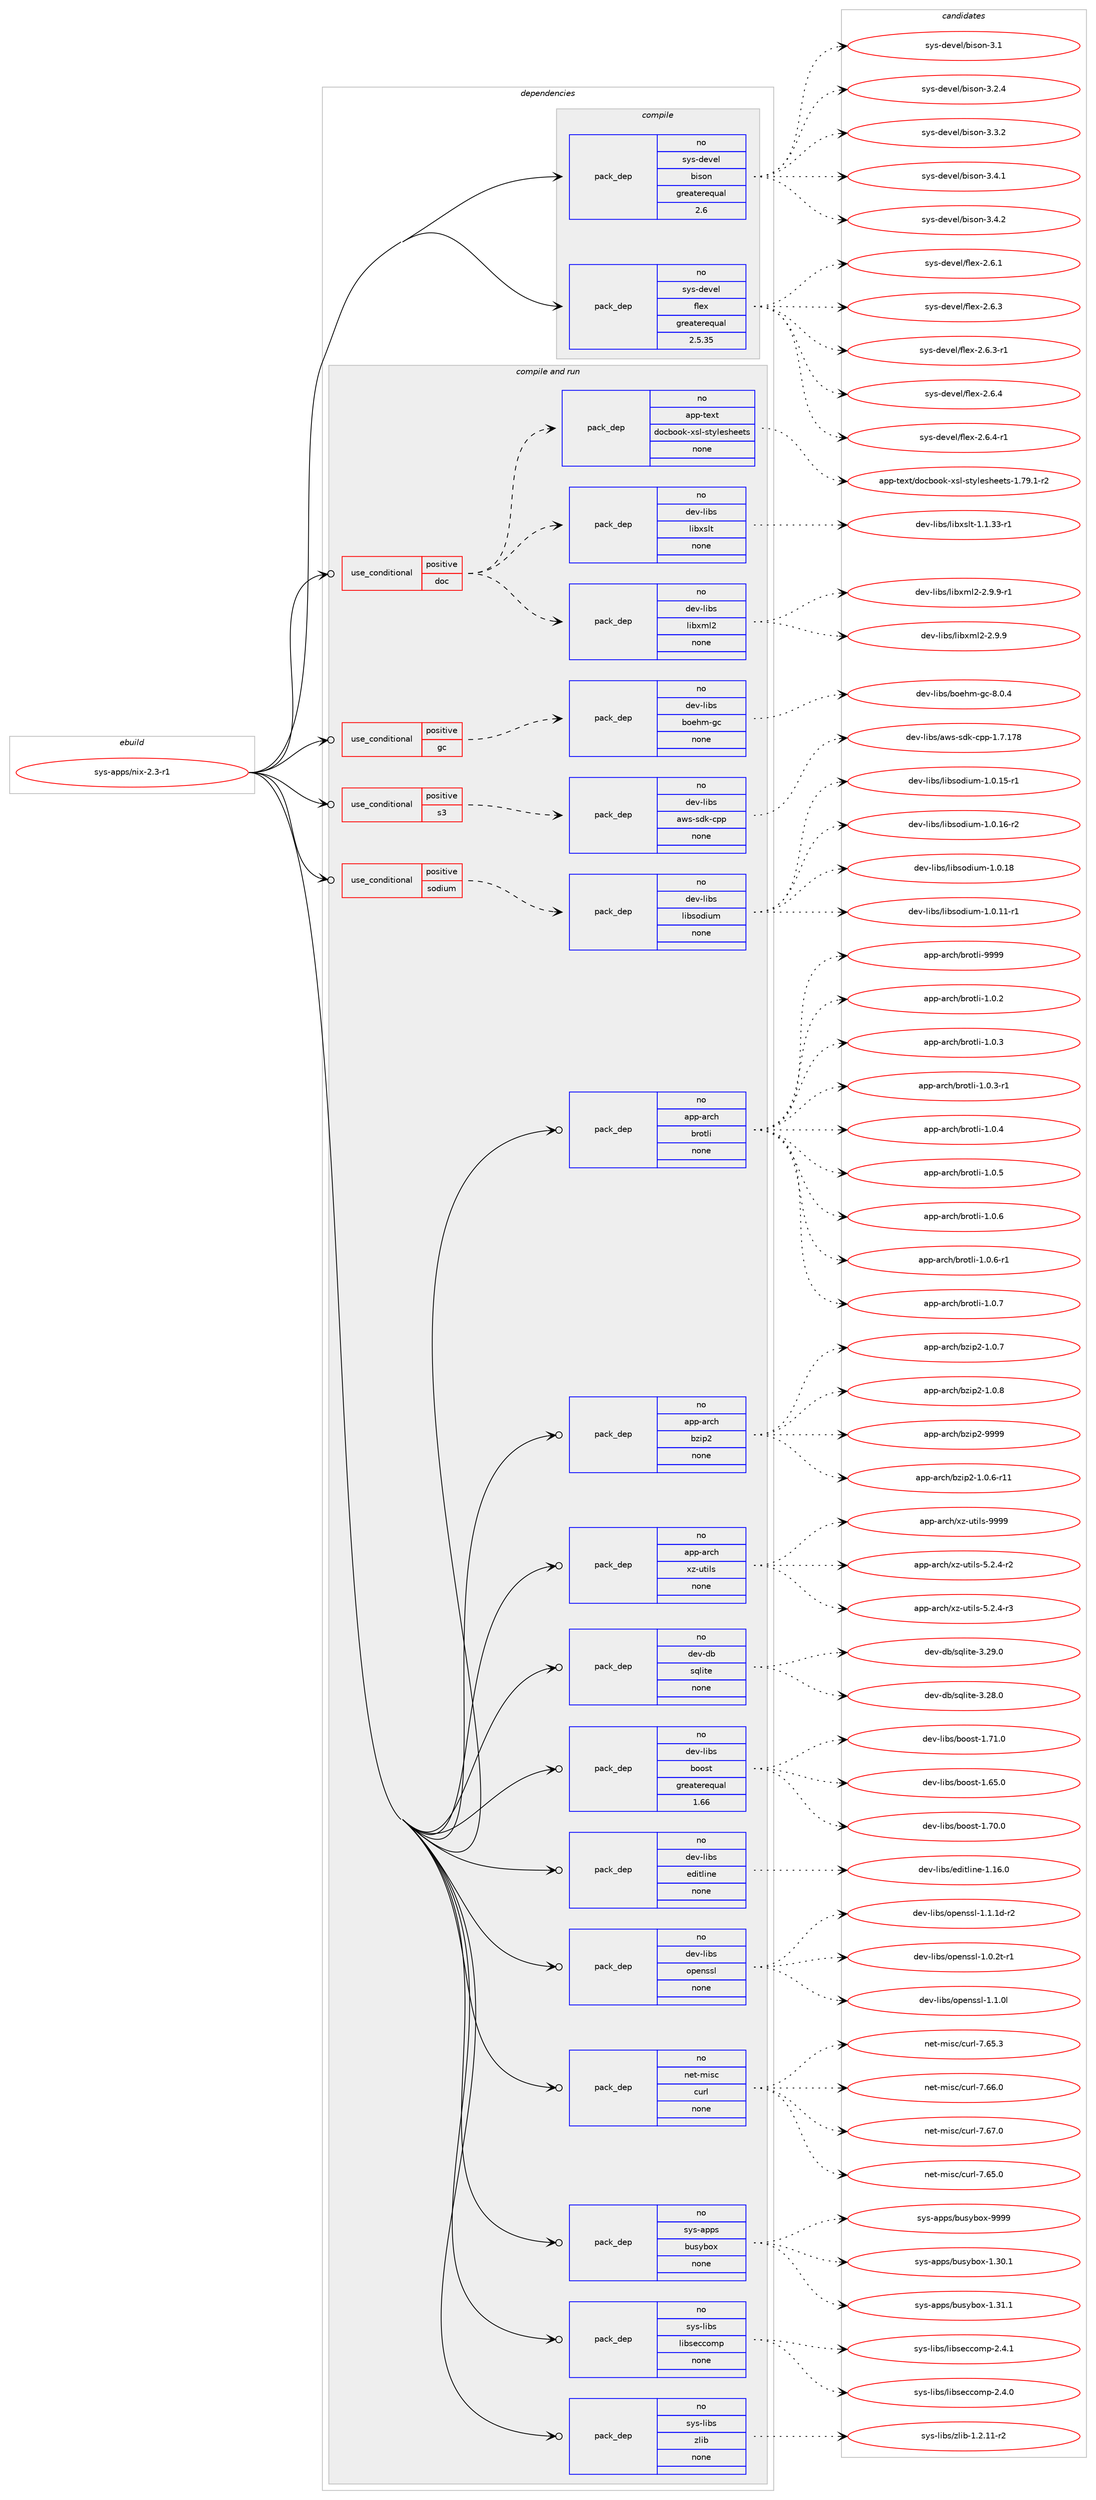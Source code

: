 digraph prolog {

# *************
# Graph options
# *************

newrank=true;
concentrate=true;
compound=true;
graph [rankdir=LR,fontname=Helvetica,fontsize=10,ranksep=1.5];#, ranksep=2.5, nodesep=0.2];
edge  [arrowhead=vee];
node  [fontname=Helvetica,fontsize=10];

# **********
# The ebuild
# **********

subgraph cluster_leftcol {
color=gray;
rank=same;
label=<<i>ebuild</i>>;
id [label="sys-apps/nix-2.3-r1", color=red, width=4, href="../sys-apps/nix-2.3-r1.svg"];
}

# ****************
# The dependencies
# ****************

subgraph cluster_midcol {
color=gray;
label=<<i>dependencies</i>>;
subgraph cluster_compile {
fillcolor="#eeeeee";
style=filled;
label=<<i>compile</i>>;
subgraph pack650078 {
dependency876533 [label=<<TABLE BORDER="0" CELLBORDER="1" CELLSPACING="0" CELLPADDING="4" WIDTH="220"><TR><TD ROWSPAN="6" CELLPADDING="30">pack_dep</TD></TR><TR><TD WIDTH="110">no</TD></TR><TR><TD>sys-devel</TD></TR><TR><TD>bison</TD></TR><TR><TD>greaterequal</TD></TR><TR><TD>2.6</TD></TR></TABLE>>, shape=none, color=blue];
}
id:e -> dependency876533:w [weight=20,style="solid",arrowhead="vee"];
subgraph pack650079 {
dependency876534 [label=<<TABLE BORDER="0" CELLBORDER="1" CELLSPACING="0" CELLPADDING="4" WIDTH="220"><TR><TD ROWSPAN="6" CELLPADDING="30">pack_dep</TD></TR><TR><TD WIDTH="110">no</TD></TR><TR><TD>sys-devel</TD></TR><TR><TD>flex</TD></TR><TR><TD>greaterequal</TD></TR><TR><TD>2.5.35</TD></TR></TABLE>>, shape=none, color=blue];
}
id:e -> dependency876534:w [weight=20,style="solid",arrowhead="vee"];
}
subgraph cluster_compileandrun {
fillcolor="#eeeeee";
style=filled;
label=<<i>compile and run</i>>;
subgraph cond211091 {
dependency876535 [label=<<TABLE BORDER="0" CELLBORDER="1" CELLSPACING="0" CELLPADDING="4"><TR><TD ROWSPAN="3" CELLPADDING="10">use_conditional</TD></TR><TR><TD>positive</TD></TR><TR><TD>doc</TD></TR></TABLE>>, shape=none, color=red];
subgraph pack650080 {
dependency876536 [label=<<TABLE BORDER="0" CELLBORDER="1" CELLSPACING="0" CELLPADDING="4" WIDTH="220"><TR><TD ROWSPAN="6" CELLPADDING="30">pack_dep</TD></TR><TR><TD WIDTH="110">no</TD></TR><TR><TD>dev-libs</TD></TR><TR><TD>libxml2</TD></TR><TR><TD>none</TD></TR><TR><TD></TD></TR></TABLE>>, shape=none, color=blue];
}
dependency876535:e -> dependency876536:w [weight=20,style="dashed",arrowhead="vee"];
subgraph pack650081 {
dependency876537 [label=<<TABLE BORDER="0" CELLBORDER="1" CELLSPACING="0" CELLPADDING="4" WIDTH="220"><TR><TD ROWSPAN="6" CELLPADDING="30">pack_dep</TD></TR><TR><TD WIDTH="110">no</TD></TR><TR><TD>dev-libs</TD></TR><TR><TD>libxslt</TD></TR><TR><TD>none</TD></TR><TR><TD></TD></TR></TABLE>>, shape=none, color=blue];
}
dependency876535:e -> dependency876537:w [weight=20,style="dashed",arrowhead="vee"];
subgraph pack650082 {
dependency876538 [label=<<TABLE BORDER="0" CELLBORDER="1" CELLSPACING="0" CELLPADDING="4" WIDTH="220"><TR><TD ROWSPAN="6" CELLPADDING="30">pack_dep</TD></TR><TR><TD WIDTH="110">no</TD></TR><TR><TD>app-text</TD></TR><TR><TD>docbook-xsl-stylesheets</TD></TR><TR><TD>none</TD></TR><TR><TD></TD></TR></TABLE>>, shape=none, color=blue];
}
dependency876535:e -> dependency876538:w [weight=20,style="dashed",arrowhead="vee"];
}
id:e -> dependency876535:w [weight=20,style="solid",arrowhead="odotvee"];
subgraph cond211092 {
dependency876539 [label=<<TABLE BORDER="0" CELLBORDER="1" CELLSPACING="0" CELLPADDING="4"><TR><TD ROWSPAN="3" CELLPADDING="10">use_conditional</TD></TR><TR><TD>positive</TD></TR><TR><TD>gc</TD></TR></TABLE>>, shape=none, color=red];
subgraph pack650083 {
dependency876540 [label=<<TABLE BORDER="0" CELLBORDER="1" CELLSPACING="0" CELLPADDING="4" WIDTH="220"><TR><TD ROWSPAN="6" CELLPADDING="30">pack_dep</TD></TR><TR><TD WIDTH="110">no</TD></TR><TR><TD>dev-libs</TD></TR><TR><TD>boehm-gc</TD></TR><TR><TD>none</TD></TR><TR><TD></TD></TR></TABLE>>, shape=none, color=blue];
}
dependency876539:e -> dependency876540:w [weight=20,style="dashed",arrowhead="vee"];
}
id:e -> dependency876539:w [weight=20,style="solid",arrowhead="odotvee"];
subgraph cond211093 {
dependency876541 [label=<<TABLE BORDER="0" CELLBORDER="1" CELLSPACING="0" CELLPADDING="4"><TR><TD ROWSPAN="3" CELLPADDING="10">use_conditional</TD></TR><TR><TD>positive</TD></TR><TR><TD>s3</TD></TR></TABLE>>, shape=none, color=red];
subgraph pack650084 {
dependency876542 [label=<<TABLE BORDER="0" CELLBORDER="1" CELLSPACING="0" CELLPADDING="4" WIDTH="220"><TR><TD ROWSPAN="6" CELLPADDING="30">pack_dep</TD></TR><TR><TD WIDTH="110">no</TD></TR><TR><TD>dev-libs</TD></TR><TR><TD>aws-sdk-cpp</TD></TR><TR><TD>none</TD></TR><TR><TD></TD></TR></TABLE>>, shape=none, color=blue];
}
dependency876541:e -> dependency876542:w [weight=20,style="dashed",arrowhead="vee"];
}
id:e -> dependency876541:w [weight=20,style="solid",arrowhead="odotvee"];
subgraph cond211094 {
dependency876543 [label=<<TABLE BORDER="0" CELLBORDER="1" CELLSPACING="0" CELLPADDING="4"><TR><TD ROWSPAN="3" CELLPADDING="10">use_conditional</TD></TR><TR><TD>positive</TD></TR><TR><TD>sodium</TD></TR></TABLE>>, shape=none, color=red];
subgraph pack650085 {
dependency876544 [label=<<TABLE BORDER="0" CELLBORDER="1" CELLSPACING="0" CELLPADDING="4" WIDTH="220"><TR><TD ROWSPAN="6" CELLPADDING="30">pack_dep</TD></TR><TR><TD WIDTH="110">no</TD></TR><TR><TD>dev-libs</TD></TR><TR><TD>libsodium</TD></TR><TR><TD>none</TD></TR><TR><TD></TD></TR></TABLE>>, shape=none, color=blue];
}
dependency876543:e -> dependency876544:w [weight=20,style="dashed",arrowhead="vee"];
}
id:e -> dependency876543:w [weight=20,style="solid",arrowhead="odotvee"];
subgraph pack650086 {
dependency876545 [label=<<TABLE BORDER="0" CELLBORDER="1" CELLSPACING="0" CELLPADDING="4" WIDTH="220"><TR><TD ROWSPAN="6" CELLPADDING="30">pack_dep</TD></TR><TR><TD WIDTH="110">no</TD></TR><TR><TD>app-arch</TD></TR><TR><TD>brotli</TD></TR><TR><TD>none</TD></TR><TR><TD></TD></TR></TABLE>>, shape=none, color=blue];
}
id:e -> dependency876545:w [weight=20,style="solid",arrowhead="odotvee"];
subgraph pack650087 {
dependency876546 [label=<<TABLE BORDER="0" CELLBORDER="1" CELLSPACING="0" CELLPADDING="4" WIDTH="220"><TR><TD ROWSPAN="6" CELLPADDING="30">pack_dep</TD></TR><TR><TD WIDTH="110">no</TD></TR><TR><TD>app-arch</TD></TR><TR><TD>bzip2</TD></TR><TR><TD>none</TD></TR><TR><TD></TD></TR></TABLE>>, shape=none, color=blue];
}
id:e -> dependency876546:w [weight=20,style="solid",arrowhead="odotvee"];
subgraph pack650088 {
dependency876547 [label=<<TABLE BORDER="0" CELLBORDER="1" CELLSPACING="0" CELLPADDING="4" WIDTH="220"><TR><TD ROWSPAN="6" CELLPADDING="30">pack_dep</TD></TR><TR><TD WIDTH="110">no</TD></TR><TR><TD>app-arch</TD></TR><TR><TD>xz-utils</TD></TR><TR><TD>none</TD></TR><TR><TD></TD></TR></TABLE>>, shape=none, color=blue];
}
id:e -> dependency876547:w [weight=20,style="solid",arrowhead="odotvee"];
subgraph pack650089 {
dependency876548 [label=<<TABLE BORDER="0" CELLBORDER="1" CELLSPACING="0" CELLPADDING="4" WIDTH="220"><TR><TD ROWSPAN="6" CELLPADDING="30">pack_dep</TD></TR><TR><TD WIDTH="110">no</TD></TR><TR><TD>dev-db</TD></TR><TR><TD>sqlite</TD></TR><TR><TD>none</TD></TR><TR><TD></TD></TR></TABLE>>, shape=none, color=blue];
}
id:e -> dependency876548:w [weight=20,style="solid",arrowhead="odotvee"];
subgraph pack650090 {
dependency876549 [label=<<TABLE BORDER="0" CELLBORDER="1" CELLSPACING="0" CELLPADDING="4" WIDTH="220"><TR><TD ROWSPAN="6" CELLPADDING="30">pack_dep</TD></TR><TR><TD WIDTH="110">no</TD></TR><TR><TD>dev-libs</TD></TR><TR><TD>boost</TD></TR><TR><TD>greaterequal</TD></TR><TR><TD>1.66</TD></TR></TABLE>>, shape=none, color=blue];
}
id:e -> dependency876549:w [weight=20,style="solid",arrowhead="odotvee"];
subgraph pack650091 {
dependency876550 [label=<<TABLE BORDER="0" CELLBORDER="1" CELLSPACING="0" CELLPADDING="4" WIDTH="220"><TR><TD ROWSPAN="6" CELLPADDING="30">pack_dep</TD></TR><TR><TD WIDTH="110">no</TD></TR><TR><TD>dev-libs</TD></TR><TR><TD>editline</TD></TR><TR><TD>none</TD></TR><TR><TD></TD></TR></TABLE>>, shape=none, color=blue];
}
id:e -> dependency876550:w [weight=20,style="solid",arrowhead="odotvee"];
subgraph pack650092 {
dependency876551 [label=<<TABLE BORDER="0" CELLBORDER="1" CELLSPACING="0" CELLPADDING="4" WIDTH="220"><TR><TD ROWSPAN="6" CELLPADDING="30">pack_dep</TD></TR><TR><TD WIDTH="110">no</TD></TR><TR><TD>dev-libs</TD></TR><TR><TD>openssl</TD></TR><TR><TD>none</TD></TR><TR><TD></TD></TR></TABLE>>, shape=none, color=blue];
}
id:e -> dependency876551:w [weight=20,style="solid",arrowhead="odotvee"];
subgraph pack650093 {
dependency876552 [label=<<TABLE BORDER="0" CELLBORDER="1" CELLSPACING="0" CELLPADDING="4" WIDTH="220"><TR><TD ROWSPAN="6" CELLPADDING="30">pack_dep</TD></TR><TR><TD WIDTH="110">no</TD></TR><TR><TD>net-misc</TD></TR><TR><TD>curl</TD></TR><TR><TD>none</TD></TR><TR><TD></TD></TR></TABLE>>, shape=none, color=blue];
}
id:e -> dependency876552:w [weight=20,style="solid",arrowhead="odotvee"];
subgraph pack650094 {
dependency876553 [label=<<TABLE BORDER="0" CELLBORDER="1" CELLSPACING="0" CELLPADDING="4" WIDTH="220"><TR><TD ROWSPAN="6" CELLPADDING="30">pack_dep</TD></TR><TR><TD WIDTH="110">no</TD></TR><TR><TD>sys-apps</TD></TR><TR><TD>busybox</TD></TR><TR><TD>none</TD></TR><TR><TD></TD></TR></TABLE>>, shape=none, color=blue];
}
id:e -> dependency876553:w [weight=20,style="solid",arrowhead="odotvee"];
subgraph pack650095 {
dependency876554 [label=<<TABLE BORDER="0" CELLBORDER="1" CELLSPACING="0" CELLPADDING="4" WIDTH="220"><TR><TD ROWSPAN="6" CELLPADDING="30">pack_dep</TD></TR><TR><TD WIDTH="110">no</TD></TR><TR><TD>sys-libs</TD></TR><TR><TD>libseccomp</TD></TR><TR><TD>none</TD></TR><TR><TD></TD></TR></TABLE>>, shape=none, color=blue];
}
id:e -> dependency876554:w [weight=20,style="solid",arrowhead="odotvee"];
subgraph pack650096 {
dependency876555 [label=<<TABLE BORDER="0" CELLBORDER="1" CELLSPACING="0" CELLPADDING="4" WIDTH="220"><TR><TD ROWSPAN="6" CELLPADDING="30">pack_dep</TD></TR><TR><TD WIDTH="110">no</TD></TR><TR><TD>sys-libs</TD></TR><TR><TD>zlib</TD></TR><TR><TD>none</TD></TR><TR><TD></TD></TR></TABLE>>, shape=none, color=blue];
}
id:e -> dependency876555:w [weight=20,style="solid",arrowhead="odotvee"];
}
subgraph cluster_run {
fillcolor="#eeeeee";
style=filled;
label=<<i>run</i>>;
}
}

# **************
# The candidates
# **************

subgraph cluster_choices {
rank=same;
color=gray;
label=<<i>candidates</i>>;

subgraph choice650078 {
color=black;
nodesep=1;
choice11512111545100101118101108479810511511111045514649 [label="sys-devel/bison-3.1", color=red, width=4,href="../sys-devel/bison-3.1.svg"];
choice115121115451001011181011084798105115111110455146504652 [label="sys-devel/bison-3.2.4", color=red, width=4,href="../sys-devel/bison-3.2.4.svg"];
choice115121115451001011181011084798105115111110455146514650 [label="sys-devel/bison-3.3.2", color=red, width=4,href="../sys-devel/bison-3.3.2.svg"];
choice115121115451001011181011084798105115111110455146524649 [label="sys-devel/bison-3.4.1", color=red, width=4,href="../sys-devel/bison-3.4.1.svg"];
choice115121115451001011181011084798105115111110455146524650 [label="sys-devel/bison-3.4.2", color=red, width=4,href="../sys-devel/bison-3.4.2.svg"];
dependency876533:e -> choice11512111545100101118101108479810511511111045514649:w [style=dotted,weight="100"];
dependency876533:e -> choice115121115451001011181011084798105115111110455146504652:w [style=dotted,weight="100"];
dependency876533:e -> choice115121115451001011181011084798105115111110455146514650:w [style=dotted,weight="100"];
dependency876533:e -> choice115121115451001011181011084798105115111110455146524649:w [style=dotted,weight="100"];
dependency876533:e -> choice115121115451001011181011084798105115111110455146524650:w [style=dotted,weight="100"];
}
subgraph choice650079 {
color=black;
nodesep=1;
choice1151211154510010111810110847102108101120455046544649 [label="sys-devel/flex-2.6.1", color=red, width=4,href="../sys-devel/flex-2.6.1.svg"];
choice1151211154510010111810110847102108101120455046544651 [label="sys-devel/flex-2.6.3", color=red, width=4,href="../sys-devel/flex-2.6.3.svg"];
choice11512111545100101118101108471021081011204550465446514511449 [label="sys-devel/flex-2.6.3-r1", color=red, width=4,href="../sys-devel/flex-2.6.3-r1.svg"];
choice1151211154510010111810110847102108101120455046544652 [label="sys-devel/flex-2.6.4", color=red, width=4,href="../sys-devel/flex-2.6.4.svg"];
choice11512111545100101118101108471021081011204550465446524511449 [label="sys-devel/flex-2.6.4-r1", color=red, width=4,href="../sys-devel/flex-2.6.4-r1.svg"];
dependency876534:e -> choice1151211154510010111810110847102108101120455046544649:w [style=dotted,weight="100"];
dependency876534:e -> choice1151211154510010111810110847102108101120455046544651:w [style=dotted,weight="100"];
dependency876534:e -> choice11512111545100101118101108471021081011204550465446514511449:w [style=dotted,weight="100"];
dependency876534:e -> choice1151211154510010111810110847102108101120455046544652:w [style=dotted,weight="100"];
dependency876534:e -> choice11512111545100101118101108471021081011204550465446524511449:w [style=dotted,weight="100"];
}
subgraph choice650080 {
color=black;
nodesep=1;
choice1001011184510810598115471081059812010910850455046574657 [label="dev-libs/libxml2-2.9.9", color=red, width=4,href="../dev-libs/libxml2-2.9.9.svg"];
choice10010111845108105981154710810598120109108504550465746574511449 [label="dev-libs/libxml2-2.9.9-r1", color=red, width=4,href="../dev-libs/libxml2-2.9.9-r1.svg"];
dependency876536:e -> choice1001011184510810598115471081059812010910850455046574657:w [style=dotted,weight="100"];
dependency876536:e -> choice10010111845108105981154710810598120109108504550465746574511449:w [style=dotted,weight="100"];
}
subgraph choice650081 {
color=black;
nodesep=1;
choice10010111845108105981154710810598120115108116454946494651514511449 [label="dev-libs/libxslt-1.1.33-r1", color=red, width=4,href="../dev-libs/libxslt-1.1.33-r1.svg"];
dependency876537:e -> choice10010111845108105981154710810598120115108116454946494651514511449:w [style=dotted,weight="100"];
}
subgraph choice650082 {
color=black;
nodesep=1;
choice97112112451161011201164710011199981111111074512011510845115116121108101115104101101116115454946555746494511450 [label="app-text/docbook-xsl-stylesheets-1.79.1-r2", color=red, width=4,href="../app-text/docbook-xsl-stylesheets-1.79.1-r2.svg"];
dependency876538:e -> choice97112112451161011201164710011199981111111074512011510845115116121108101115104101101116115454946555746494511450:w [style=dotted,weight="100"];
}
subgraph choice650083 {
color=black;
nodesep=1;
choice100101118451081059811547981111011041094510399455646484652 [label="dev-libs/boehm-gc-8.0.4", color=red, width=4,href="../dev-libs/boehm-gc-8.0.4.svg"];
dependency876540:e -> choice100101118451081059811547981111011041094510399455646484652:w [style=dotted,weight="100"];
}
subgraph choice650084 {
color=black;
nodesep=1;
choice100101118451081059811547971191154511510010745991121124549465546495556 [label="dev-libs/aws-sdk-cpp-1.7.178", color=red, width=4,href="../dev-libs/aws-sdk-cpp-1.7.178.svg"];
dependency876542:e -> choice100101118451081059811547971191154511510010745991121124549465546495556:w [style=dotted,weight="100"];
}
subgraph choice650085 {
color=black;
nodesep=1;
choice10010111845108105981154710810598115111100105117109454946484649494511449 [label="dev-libs/libsodium-1.0.11-r1", color=red, width=4,href="../dev-libs/libsodium-1.0.11-r1.svg"];
choice10010111845108105981154710810598115111100105117109454946484649534511449 [label="dev-libs/libsodium-1.0.15-r1", color=red, width=4,href="../dev-libs/libsodium-1.0.15-r1.svg"];
choice10010111845108105981154710810598115111100105117109454946484649544511450 [label="dev-libs/libsodium-1.0.16-r2", color=red, width=4,href="../dev-libs/libsodium-1.0.16-r2.svg"];
choice1001011184510810598115471081059811511110010511710945494648464956 [label="dev-libs/libsodium-1.0.18", color=red, width=4,href="../dev-libs/libsodium-1.0.18.svg"];
dependency876544:e -> choice10010111845108105981154710810598115111100105117109454946484649494511449:w [style=dotted,weight="100"];
dependency876544:e -> choice10010111845108105981154710810598115111100105117109454946484649534511449:w [style=dotted,weight="100"];
dependency876544:e -> choice10010111845108105981154710810598115111100105117109454946484649544511450:w [style=dotted,weight="100"];
dependency876544:e -> choice1001011184510810598115471081059811511110010511710945494648464956:w [style=dotted,weight="100"];
}
subgraph choice650086 {
color=black;
nodesep=1;
choice971121124597114991044798114111116108105454946484650 [label="app-arch/brotli-1.0.2", color=red, width=4,href="../app-arch/brotli-1.0.2.svg"];
choice971121124597114991044798114111116108105454946484651 [label="app-arch/brotli-1.0.3", color=red, width=4,href="../app-arch/brotli-1.0.3.svg"];
choice9711211245971149910447981141111161081054549464846514511449 [label="app-arch/brotli-1.0.3-r1", color=red, width=4,href="../app-arch/brotli-1.0.3-r1.svg"];
choice971121124597114991044798114111116108105454946484652 [label="app-arch/brotli-1.0.4", color=red, width=4,href="../app-arch/brotli-1.0.4.svg"];
choice971121124597114991044798114111116108105454946484653 [label="app-arch/brotli-1.0.5", color=red, width=4,href="../app-arch/brotli-1.0.5.svg"];
choice971121124597114991044798114111116108105454946484654 [label="app-arch/brotli-1.0.6", color=red, width=4,href="../app-arch/brotli-1.0.6.svg"];
choice9711211245971149910447981141111161081054549464846544511449 [label="app-arch/brotli-1.0.6-r1", color=red, width=4,href="../app-arch/brotli-1.0.6-r1.svg"];
choice971121124597114991044798114111116108105454946484655 [label="app-arch/brotli-1.0.7", color=red, width=4,href="../app-arch/brotli-1.0.7.svg"];
choice9711211245971149910447981141111161081054557575757 [label="app-arch/brotli-9999", color=red, width=4,href="../app-arch/brotli-9999.svg"];
dependency876545:e -> choice971121124597114991044798114111116108105454946484650:w [style=dotted,weight="100"];
dependency876545:e -> choice971121124597114991044798114111116108105454946484651:w [style=dotted,weight="100"];
dependency876545:e -> choice9711211245971149910447981141111161081054549464846514511449:w [style=dotted,weight="100"];
dependency876545:e -> choice971121124597114991044798114111116108105454946484652:w [style=dotted,weight="100"];
dependency876545:e -> choice971121124597114991044798114111116108105454946484653:w [style=dotted,weight="100"];
dependency876545:e -> choice971121124597114991044798114111116108105454946484654:w [style=dotted,weight="100"];
dependency876545:e -> choice9711211245971149910447981141111161081054549464846544511449:w [style=dotted,weight="100"];
dependency876545:e -> choice971121124597114991044798114111116108105454946484655:w [style=dotted,weight="100"];
dependency876545:e -> choice9711211245971149910447981141111161081054557575757:w [style=dotted,weight="100"];
}
subgraph choice650087 {
color=black;
nodesep=1;
choice97112112459711499104479812210511250454946484654451144949 [label="app-arch/bzip2-1.0.6-r11", color=red, width=4,href="../app-arch/bzip2-1.0.6-r11.svg"];
choice97112112459711499104479812210511250454946484655 [label="app-arch/bzip2-1.0.7", color=red, width=4,href="../app-arch/bzip2-1.0.7.svg"];
choice97112112459711499104479812210511250454946484656 [label="app-arch/bzip2-1.0.8", color=red, width=4,href="../app-arch/bzip2-1.0.8.svg"];
choice971121124597114991044798122105112504557575757 [label="app-arch/bzip2-9999", color=red, width=4,href="../app-arch/bzip2-9999.svg"];
dependency876546:e -> choice97112112459711499104479812210511250454946484654451144949:w [style=dotted,weight="100"];
dependency876546:e -> choice97112112459711499104479812210511250454946484655:w [style=dotted,weight="100"];
dependency876546:e -> choice97112112459711499104479812210511250454946484656:w [style=dotted,weight="100"];
dependency876546:e -> choice971121124597114991044798122105112504557575757:w [style=dotted,weight="100"];
}
subgraph choice650088 {
color=black;
nodesep=1;
choice9711211245971149910447120122451171161051081154553465046524511450 [label="app-arch/xz-utils-5.2.4-r2", color=red, width=4,href="../app-arch/xz-utils-5.2.4-r2.svg"];
choice9711211245971149910447120122451171161051081154553465046524511451 [label="app-arch/xz-utils-5.2.4-r3", color=red, width=4,href="../app-arch/xz-utils-5.2.4-r3.svg"];
choice9711211245971149910447120122451171161051081154557575757 [label="app-arch/xz-utils-9999", color=red, width=4,href="../app-arch/xz-utils-9999.svg"];
dependency876547:e -> choice9711211245971149910447120122451171161051081154553465046524511450:w [style=dotted,weight="100"];
dependency876547:e -> choice9711211245971149910447120122451171161051081154553465046524511451:w [style=dotted,weight="100"];
dependency876547:e -> choice9711211245971149910447120122451171161051081154557575757:w [style=dotted,weight="100"];
}
subgraph choice650089 {
color=black;
nodesep=1;
choice10010111845100984711511310810511610145514650564648 [label="dev-db/sqlite-3.28.0", color=red, width=4,href="../dev-db/sqlite-3.28.0.svg"];
choice10010111845100984711511310810511610145514650574648 [label="dev-db/sqlite-3.29.0", color=red, width=4,href="../dev-db/sqlite-3.29.0.svg"];
dependency876548:e -> choice10010111845100984711511310810511610145514650564648:w [style=dotted,weight="100"];
dependency876548:e -> choice10010111845100984711511310810511610145514650574648:w [style=dotted,weight="100"];
}
subgraph choice650090 {
color=black;
nodesep=1;
choice1001011184510810598115479811111111511645494654534648 [label="dev-libs/boost-1.65.0", color=red, width=4,href="../dev-libs/boost-1.65.0.svg"];
choice1001011184510810598115479811111111511645494655484648 [label="dev-libs/boost-1.70.0", color=red, width=4,href="../dev-libs/boost-1.70.0.svg"];
choice1001011184510810598115479811111111511645494655494648 [label="dev-libs/boost-1.71.0", color=red, width=4,href="../dev-libs/boost-1.71.0.svg"];
dependency876549:e -> choice1001011184510810598115479811111111511645494654534648:w [style=dotted,weight="100"];
dependency876549:e -> choice1001011184510810598115479811111111511645494655484648:w [style=dotted,weight="100"];
dependency876549:e -> choice1001011184510810598115479811111111511645494655494648:w [style=dotted,weight="100"];
}
subgraph choice650091 {
color=black;
nodesep=1;
choice10010111845108105981154710110010511610810511010145494649544648 [label="dev-libs/editline-1.16.0", color=red, width=4,href="../dev-libs/editline-1.16.0.svg"];
dependency876550:e -> choice10010111845108105981154710110010511610810511010145494649544648:w [style=dotted,weight="100"];
}
subgraph choice650092 {
color=black;
nodesep=1;
choice1001011184510810598115471111121011101151151084549464846501164511449 [label="dev-libs/openssl-1.0.2t-r1", color=red, width=4,href="../dev-libs/openssl-1.0.2t-r1.svg"];
choice100101118451081059811547111112101110115115108454946494648108 [label="dev-libs/openssl-1.1.0l", color=red, width=4,href="../dev-libs/openssl-1.1.0l.svg"];
choice1001011184510810598115471111121011101151151084549464946491004511450 [label="dev-libs/openssl-1.1.1d-r2", color=red, width=4,href="../dev-libs/openssl-1.1.1d-r2.svg"];
dependency876551:e -> choice1001011184510810598115471111121011101151151084549464846501164511449:w [style=dotted,weight="100"];
dependency876551:e -> choice100101118451081059811547111112101110115115108454946494648108:w [style=dotted,weight="100"];
dependency876551:e -> choice1001011184510810598115471111121011101151151084549464946491004511450:w [style=dotted,weight="100"];
}
subgraph choice650093 {
color=black;
nodesep=1;
choice1101011164510910511599479911711410845554654534648 [label="net-misc/curl-7.65.0", color=red, width=4,href="../net-misc/curl-7.65.0.svg"];
choice1101011164510910511599479911711410845554654534651 [label="net-misc/curl-7.65.3", color=red, width=4,href="../net-misc/curl-7.65.3.svg"];
choice1101011164510910511599479911711410845554654544648 [label="net-misc/curl-7.66.0", color=red, width=4,href="../net-misc/curl-7.66.0.svg"];
choice1101011164510910511599479911711410845554654554648 [label="net-misc/curl-7.67.0", color=red, width=4,href="../net-misc/curl-7.67.0.svg"];
dependency876552:e -> choice1101011164510910511599479911711410845554654534648:w [style=dotted,weight="100"];
dependency876552:e -> choice1101011164510910511599479911711410845554654534651:w [style=dotted,weight="100"];
dependency876552:e -> choice1101011164510910511599479911711410845554654544648:w [style=dotted,weight="100"];
dependency876552:e -> choice1101011164510910511599479911711410845554654554648:w [style=dotted,weight="100"];
}
subgraph choice650094 {
color=black;
nodesep=1;
choice115121115459711211211547981171151219811112045494651484649 [label="sys-apps/busybox-1.30.1", color=red, width=4,href="../sys-apps/busybox-1.30.1.svg"];
choice115121115459711211211547981171151219811112045494651494649 [label="sys-apps/busybox-1.31.1", color=red, width=4,href="../sys-apps/busybox-1.31.1.svg"];
choice11512111545971121121154798117115121981111204557575757 [label="sys-apps/busybox-9999", color=red, width=4,href="../sys-apps/busybox-9999.svg"];
dependency876553:e -> choice115121115459711211211547981171151219811112045494651484649:w [style=dotted,weight="100"];
dependency876553:e -> choice115121115459711211211547981171151219811112045494651494649:w [style=dotted,weight="100"];
dependency876553:e -> choice11512111545971121121154798117115121981111204557575757:w [style=dotted,weight="100"];
}
subgraph choice650095 {
color=black;
nodesep=1;
choice115121115451081059811547108105981151019999111109112455046524648 [label="sys-libs/libseccomp-2.4.0", color=red, width=4,href="../sys-libs/libseccomp-2.4.0.svg"];
choice115121115451081059811547108105981151019999111109112455046524649 [label="sys-libs/libseccomp-2.4.1", color=red, width=4,href="../sys-libs/libseccomp-2.4.1.svg"];
dependency876554:e -> choice115121115451081059811547108105981151019999111109112455046524648:w [style=dotted,weight="100"];
dependency876554:e -> choice115121115451081059811547108105981151019999111109112455046524649:w [style=dotted,weight="100"];
}
subgraph choice650096 {
color=black;
nodesep=1;
choice11512111545108105981154712210810598454946504649494511450 [label="sys-libs/zlib-1.2.11-r2", color=red, width=4,href="../sys-libs/zlib-1.2.11-r2.svg"];
dependency876555:e -> choice11512111545108105981154712210810598454946504649494511450:w [style=dotted,weight="100"];
}
}

}
